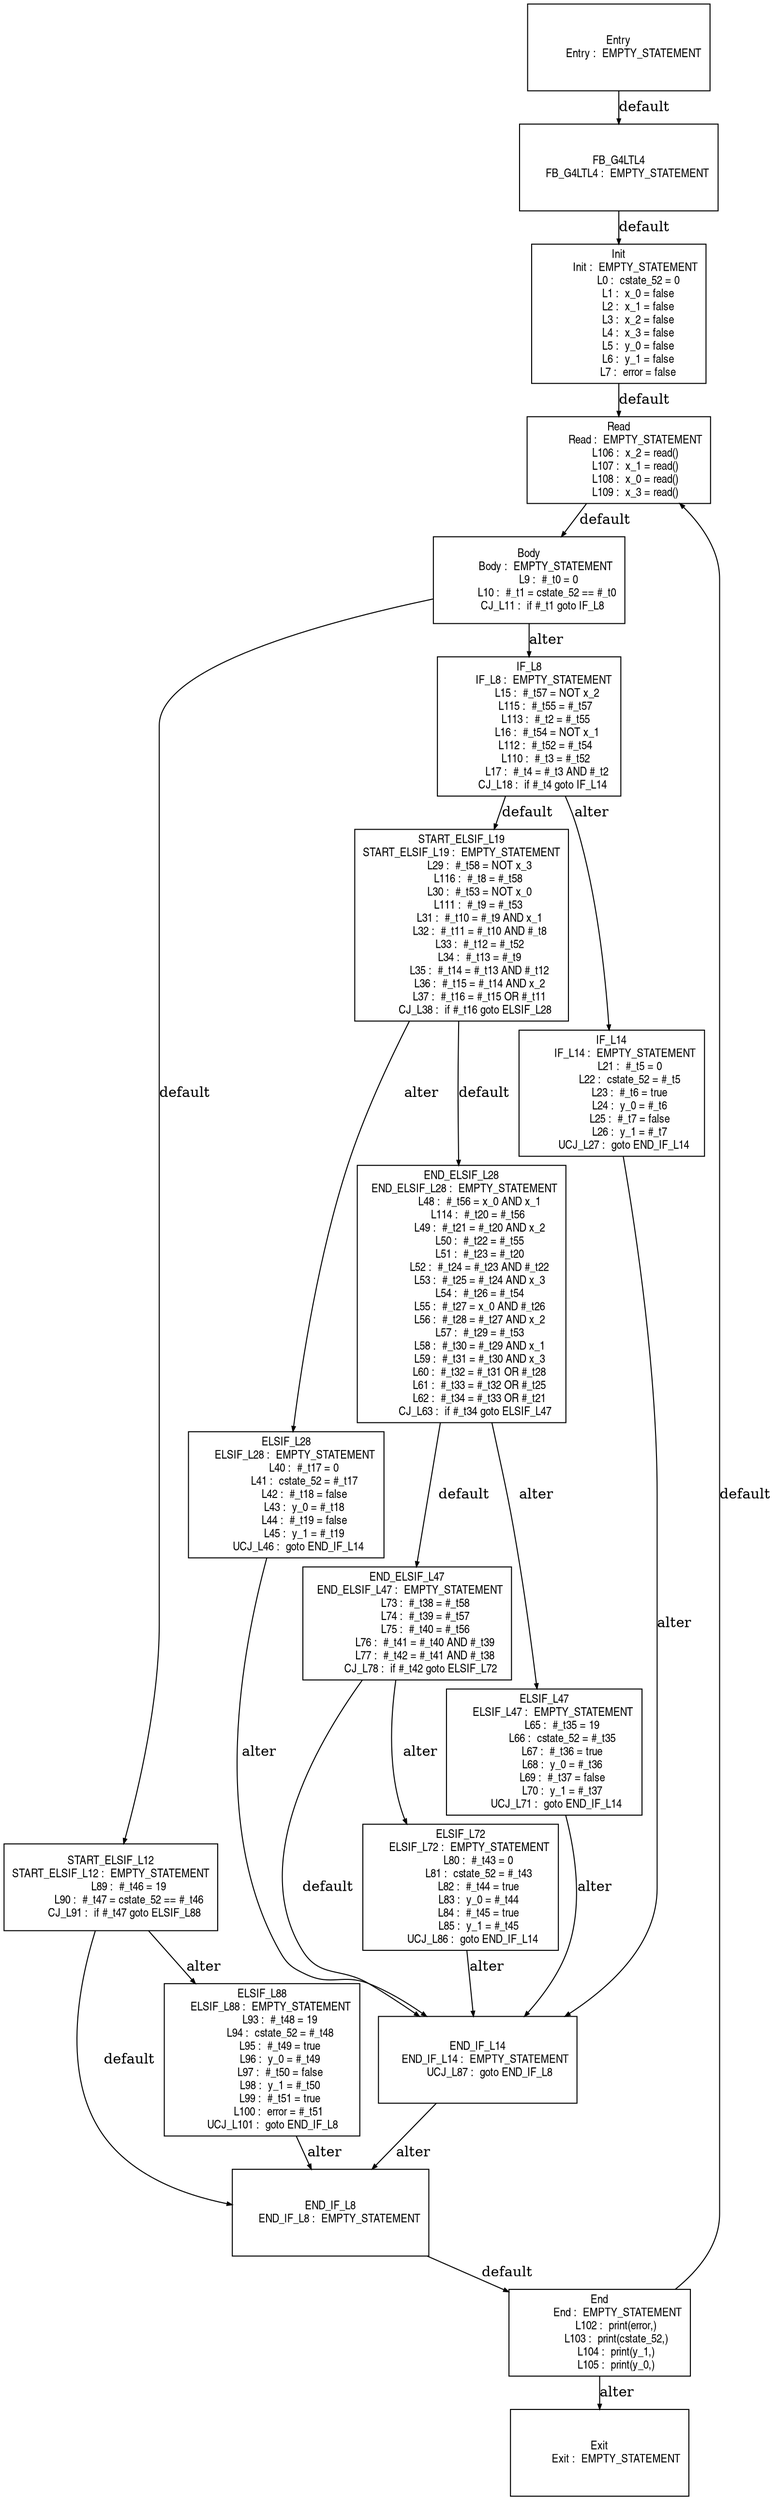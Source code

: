 digraph G {
  ranksep=.25;
  edge [arrowsize=.5]
  node [shape=rectangle, fontname="ArialNarrow",
        fontsize=12,  height=1.2];
  "FB_G4LTL4
      FB_G4LTL4 :  EMPTY_STATEMENT
"; "END_ELSIF_L47
  END_ELSIF_L47 :  EMPTY_STATEMENT
            L73 :  #_t38 = #_t58
            L74 :  #_t39 = #_t57
            L75 :  #_t40 = #_t56
            L76 :  #_t41 = #_t40 AND #_t39
            L77 :  #_t42 = #_t41 AND #_t38
         CJ_L78 :  if #_t42 goto ELSIF_L72
"; "ELSIF_L47
      ELSIF_L47 :  EMPTY_STATEMENT
            L65 :  #_t35 = 19
            L66 :  cstate_52 = #_t35
            L67 :  #_t36 = true
            L68 :  y_0 = #_t36
            L69 :  #_t37 = false
            L70 :  y_1 = #_t37
        UCJ_L71 :  goto END_IF_L14
"; "Read
           Read :  EMPTY_STATEMENT
           L106 :  x_2 = read()
           L107 :  x_1 = read()
           L108 :  x_0 = read()
           L109 :  x_3 = read()
"; "Exit
           Exit :  EMPTY_STATEMENT
"; "START_ELSIF_L19
START_ELSIF_L19 :  EMPTY_STATEMENT
            L29 :  #_t58 = NOT x_3
           L116 :  #_t8 = #_t58
            L30 :  #_t53 = NOT x_0
           L111 :  #_t9 = #_t53
            L31 :  #_t10 = #_t9 AND x_1
            L32 :  #_t11 = #_t10 AND #_t8
            L33 :  #_t12 = #_t52
            L34 :  #_t13 = #_t9
            L35 :  #_t14 = #_t13 AND #_t12
            L36 :  #_t15 = #_t14 AND x_2
            L37 :  #_t16 = #_t15 OR #_t11
         CJ_L38 :  if #_t16 goto ELSIF_L28
"; "ELSIF_L28
      ELSIF_L28 :  EMPTY_STATEMENT
            L40 :  #_t17 = 0
            L41 :  cstate_52 = #_t17
            L42 :  #_t18 = false
            L43 :  y_0 = #_t18
            L44 :  #_t19 = false
            L45 :  y_1 = #_t19
        UCJ_L46 :  goto END_IF_L14
"; "END_IF_L14
     END_IF_L14 :  EMPTY_STATEMENT
        UCJ_L87 :  goto END_IF_L8
"; "IF_L14
         IF_L14 :  EMPTY_STATEMENT
            L21 :  #_t5 = 0
            L22 :  cstate_52 = #_t5
            L23 :  #_t6 = true
            L24 :  y_0 = #_t6
            L25 :  #_t7 = false
            L26 :  y_1 = #_t7
        UCJ_L27 :  goto END_IF_L14
"; "START_ELSIF_L12
START_ELSIF_L12 :  EMPTY_STATEMENT
            L89 :  #_t46 = 19
            L90 :  #_t47 = cstate_52 == #_t46
         CJ_L91 :  if #_t47 goto ELSIF_L88
"; "END_ELSIF_L28
  END_ELSIF_L28 :  EMPTY_STATEMENT
            L48 :  #_t56 = x_0 AND x_1
           L114 :  #_t20 = #_t56
            L49 :  #_t21 = #_t20 AND x_2
            L50 :  #_t22 = #_t55
            L51 :  #_t23 = #_t20
            L52 :  #_t24 = #_t23 AND #_t22
            L53 :  #_t25 = #_t24 AND x_3
            L54 :  #_t26 = #_t54
            L55 :  #_t27 = x_0 AND #_t26
            L56 :  #_t28 = #_t27 AND x_2
            L57 :  #_t29 = #_t53
            L58 :  #_t30 = #_t29 AND x_1
            L59 :  #_t31 = #_t30 AND x_3
            L60 :  #_t32 = #_t31 OR #_t28
            L61 :  #_t33 = #_t32 OR #_t25
            L62 :  #_t34 = #_t33 OR #_t21
         CJ_L63 :  if #_t34 goto ELSIF_L47
"; "IF_L8
          IF_L8 :  EMPTY_STATEMENT
            L15 :  #_t57 = NOT x_2
           L115 :  #_t55 = #_t57
           L113 :  #_t2 = #_t55
            L16 :  #_t54 = NOT x_1
           L112 :  #_t52 = #_t54
           L110 :  #_t3 = #_t52
            L17 :  #_t4 = #_t3 AND #_t2
         CJ_L18 :  if #_t4 goto IF_L14
"; "END_IF_L8
      END_IF_L8 :  EMPTY_STATEMENT
"; "ELSIF_L88
      ELSIF_L88 :  EMPTY_STATEMENT
            L93 :  #_t48 = 19
            L94 :  cstate_52 = #_t48
            L95 :  #_t49 = true
            L96 :  y_0 = #_t49
            L97 :  #_t50 = false
            L98 :  y_1 = #_t50
            L99 :  #_t51 = true
           L100 :  error = #_t51
       UCJ_L101 :  goto END_IF_L8
"; "End
            End :  EMPTY_STATEMENT
           L102 :  print(error,)
           L103 :  print(cstate_52,)
           L104 :  print(y_1,)
           L105 :  print(y_0,)
"; "Entry
          Entry :  EMPTY_STATEMENT
"; "ELSIF_L72
      ELSIF_L72 :  EMPTY_STATEMENT
            L80 :  #_t43 = 0
            L81 :  cstate_52 = #_t43
            L82 :  #_t44 = true
            L83 :  y_0 = #_t44
            L84 :  #_t45 = true
            L85 :  y_1 = #_t45
        UCJ_L86 :  goto END_IF_L14
"; "Init
           Init :  EMPTY_STATEMENT
             L0 :  cstate_52 = 0
             L1 :  x_0 = false
             L2 :  x_1 = false
             L3 :  x_2 = false
             L4 :  x_3 = false
             L5 :  y_0 = false
             L6 :  y_1 = false
             L7 :  error = false
"; "Body
           Body :  EMPTY_STATEMENT
             L9 :  #_t0 = 0
            L10 :  #_t1 = cstate_52 == #_t0
         CJ_L11 :  if #_t1 goto IF_L8
"; 
  "FB_G4LTL4
      FB_G4LTL4 :  EMPTY_STATEMENT
" -> "Init
           Init :  EMPTY_STATEMENT
             L0 :  cstate_52 = 0
             L1 :  x_0 = false
             L2 :  x_1 = false
             L3 :  x_2 = false
             L4 :  x_3 = false
             L5 :  y_0 = false
             L6 :  y_1 = false
             L7 :  error = false
"  [label="default"];
  "Init
           Init :  EMPTY_STATEMENT
             L0 :  cstate_52 = 0
             L1 :  x_0 = false
             L2 :  x_1 = false
             L3 :  x_2 = false
             L4 :  x_3 = false
             L5 :  y_0 = false
             L6 :  y_1 = false
             L7 :  error = false
" -> "Read
           Read :  EMPTY_STATEMENT
           L106 :  x_2 = read()
           L107 :  x_1 = read()
           L108 :  x_0 = read()
           L109 :  x_3 = read()
"  [label="default"];
  "Body
           Body :  EMPTY_STATEMENT
             L9 :  #_t0 = 0
            L10 :  #_t1 = cstate_52 == #_t0
         CJ_L11 :  if #_t1 goto IF_L8
" -> "START_ELSIF_L12
START_ELSIF_L12 :  EMPTY_STATEMENT
            L89 :  #_t46 = 19
            L90 :  #_t47 = cstate_52 == #_t46
         CJ_L91 :  if #_t47 goto ELSIF_L88
"  [label="default"];
  "Body
           Body :  EMPTY_STATEMENT
             L9 :  #_t0 = 0
            L10 :  #_t1 = cstate_52 == #_t0
         CJ_L11 :  if #_t1 goto IF_L8
" -> "IF_L8
          IF_L8 :  EMPTY_STATEMENT
            L15 :  #_t57 = NOT x_2
           L115 :  #_t55 = #_t57
           L113 :  #_t2 = #_t55
            L16 :  #_t54 = NOT x_1
           L112 :  #_t52 = #_t54
           L110 :  #_t3 = #_t52
            L17 :  #_t4 = #_t3 AND #_t2
         CJ_L18 :  if #_t4 goto IF_L14
"  [label="alter"];
  "IF_L8
          IF_L8 :  EMPTY_STATEMENT
            L15 :  #_t57 = NOT x_2
           L115 :  #_t55 = #_t57
           L113 :  #_t2 = #_t55
            L16 :  #_t54 = NOT x_1
           L112 :  #_t52 = #_t54
           L110 :  #_t3 = #_t52
            L17 :  #_t4 = #_t3 AND #_t2
         CJ_L18 :  if #_t4 goto IF_L14
" -> "START_ELSIF_L19
START_ELSIF_L19 :  EMPTY_STATEMENT
            L29 :  #_t58 = NOT x_3
           L116 :  #_t8 = #_t58
            L30 :  #_t53 = NOT x_0
           L111 :  #_t9 = #_t53
            L31 :  #_t10 = #_t9 AND x_1
            L32 :  #_t11 = #_t10 AND #_t8
            L33 :  #_t12 = #_t52
            L34 :  #_t13 = #_t9
            L35 :  #_t14 = #_t13 AND #_t12
            L36 :  #_t15 = #_t14 AND x_2
            L37 :  #_t16 = #_t15 OR #_t11
         CJ_L38 :  if #_t16 goto ELSIF_L28
"  [label="default"];
  "IF_L8
          IF_L8 :  EMPTY_STATEMENT
            L15 :  #_t57 = NOT x_2
           L115 :  #_t55 = #_t57
           L113 :  #_t2 = #_t55
            L16 :  #_t54 = NOT x_1
           L112 :  #_t52 = #_t54
           L110 :  #_t3 = #_t52
            L17 :  #_t4 = #_t3 AND #_t2
         CJ_L18 :  if #_t4 goto IF_L14
" -> "IF_L14
         IF_L14 :  EMPTY_STATEMENT
            L21 :  #_t5 = 0
            L22 :  cstate_52 = #_t5
            L23 :  #_t6 = true
            L24 :  y_0 = #_t6
            L25 :  #_t7 = false
            L26 :  y_1 = #_t7
        UCJ_L27 :  goto END_IF_L14
"  [label="alter"];
  "IF_L14
         IF_L14 :  EMPTY_STATEMENT
            L21 :  #_t5 = 0
            L22 :  cstate_52 = #_t5
            L23 :  #_t6 = true
            L24 :  y_0 = #_t6
            L25 :  #_t7 = false
            L26 :  y_1 = #_t7
        UCJ_L27 :  goto END_IF_L14
" -> "END_IF_L14
     END_IF_L14 :  EMPTY_STATEMENT
        UCJ_L87 :  goto END_IF_L8
"  [label="alter"];
  "START_ELSIF_L19
START_ELSIF_L19 :  EMPTY_STATEMENT
            L29 :  #_t58 = NOT x_3
           L116 :  #_t8 = #_t58
            L30 :  #_t53 = NOT x_0
           L111 :  #_t9 = #_t53
            L31 :  #_t10 = #_t9 AND x_1
            L32 :  #_t11 = #_t10 AND #_t8
            L33 :  #_t12 = #_t52
            L34 :  #_t13 = #_t9
            L35 :  #_t14 = #_t13 AND #_t12
            L36 :  #_t15 = #_t14 AND x_2
            L37 :  #_t16 = #_t15 OR #_t11
         CJ_L38 :  if #_t16 goto ELSIF_L28
" -> "END_ELSIF_L28
  END_ELSIF_L28 :  EMPTY_STATEMENT
            L48 :  #_t56 = x_0 AND x_1
           L114 :  #_t20 = #_t56
            L49 :  #_t21 = #_t20 AND x_2
            L50 :  #_t22 = #_t55
            L51 :  #_t23 = #_t20
            L52 :  #_t24 = #_t23 AND #_t22
            L53 :  #_t25 = #_t24 AND x_3
            L54 :  #_t26 = #_t54
            L55 :  #_t27 = x_0 AND #_t26
            L56 :  #_t28 = #_t27 AND x_2
            L57 :  #_t29 = #_t53
            L58 :  #_t30 = #_t29 AND x_1
            L59 :  #_t31 = #_t30 AND x_3
            L60 :  #_t32 = #_t31 OR #_t28
            L61 :  #_t33 = #_t32 OR #_t25
            L62 :  #_t34 = #_t33 OR #_t21
         CJ_L63 :  if #_t34 goto ELSIF_L47
"  [label="default"];
  "START_ELSIF_L19
START_ELSIF_L19 :  EMPTY_STATEMENT
            L29 :  #_t58 = NOT x_3
           L116 :  #_t8 = #_t58
            L30 :  #_t53 = NOT x_0
           L111 :  #_t9 = #_t53
            L31 :  #_t10 = #_t9 AND x_1
            L32 :  #_t11 = #_t10 AND #_t8
            L33 :  #_t12 = #_t52
            L34 :  #_t13 = #_t9
            L35 :  #_t14 = #_t13 AND #_t12
            L36 :  #_t15 = #_t14 AND x_2
            L37 :  #_t16 = #_t15 OR #_t11
         CJ_L38 :  if #_t16 goto ELSIF_L28
" -> "ELSIF_L28
      ELSIF_L28 :  EMPTY_STATEMENT
            L40 :  #_t17 = 0
            L41 :  cstate_52 = #_t17
            L42 :  #_t18 = false
            L43 :  y_0 = #_t18
            L44 :  #_t19 = false
            L45 :  y_1 = #_t19
        UCJ_L46 :  goto END_IF_L14
"  [label="alter"];
  "ELSIF_L28
      ELSIF_L28 :  EMPTY_STATEMENT
            L40 :  #_t17 = 0
            L41 :  cstate_52 = #_t17
            L42 :  #_t18 = false
            L43 :  y_0 = #_t18
            L44 :  #_t19 = false
            L45 :  y_1 = #_t19
        UCJ_L46 :  goto END_IF_L14
" -> "END_IF_L14
     END_IF_L14 :  EMPTY_STATEMENT
        UCJ_L87 :  goto END_IF_L8
"  [label="alter"];
  "END_ELSIF_L28
  END_ELSIF_L28 :  EMPTY_STATEMENT
            L48 :  #_t56 = x_0 AND x_1
           L114 :  #_t20 = #_t56
            L49 :  #_t21 = #_t20 AND x_2
            L50 :  #_t22 = #_t55
            L51 :  #_t23 = #_t20
            L52 :  #_t24 = #_t23 AND #_t22
            L53 :  #_t25 = #_t24 AND x_3
            L54 :  #_t26 = #_t54
            L55 :  #_t27 = x_0 AND #_t26
            L56 :  #_t28 = #_t27 AND x_2
            L57 :  #_t29 = #_t53
            L58 :  #_t30 = #_t29 AND x_1
            L59 :  #_t31 = #_t30 AND x_3
            L60 :  #_t32 = #_t31 OR #_t28
            L61 :  #_t33 = #_t32 OR #_t25
            L62 :  #_t34 = #_t33 OR #_t21
         CJ_L63 :  if #_t34 goto ELSIF_L47
" -> "END_ELSIF_L47
  END_ELSIF_L47 :  EMPTY_STATEMENT
            L73 :  #_t38 = #_t58
            L74 :  #_t39 = #_t57
            L75 :  #_t40 = #_t56
            L76 :  #_t41 = #_t40 AND #_t39
            L77 :  #_t42 = #_t41 AND #_t38
         CJ_L78 :  if #_t42 goto ELSIF_L72
"  [label="default"];
  "END_ELSIF_L28
  END_ELSIF_L28 :  EMPTY_STATEMENT
            L48 :  #_t56 = x_0 AND x_1
           L114 :  #_t20 = #_t56
            L49 :  #_t21 = #_t20 AND x_2
            L50 :  #_t22 = #_t55
            L51 :  #_t23 = #_t20
            L52 :  #_t24 = #_t23 AND #_t22
            L53 :  #_t25 = #_t24 AND x_3
            L54 :  #_t26 = #_t54
            L55 :  #_t27 = x_0 AND #_t26
            L56 :  #_t28 = #_t27 AND x_2
            L57 :  #_t29 = #_t53
            L58 :  #_t30 = #_t29 AND x_1
            L59 :  #_t31 = #_t30 AND x_3
            L60 :  #_t32 = #_t31 OR #_t28
            L61 :  #_t33 = #_t32 OR #_t25
            L62 :  #_t34 = #_t33 OR #_t21
         CJ_L63 :  if #_t34 goto ELSIF_L47
" -> "ELSIF_L47
      ELSIF_L47 :  EMPTY_STATEMENT
            L65 :  #_t35 = 19
            L66 :  cstate_52 = #_t35
            L67 :  #_t36 = true
            L68 :  y_0 = #_t36
            L69 :  #_t37 = false
            L70 :  y_1 = #_t37
        UCJ_L71 :  goto END_IF_L14
"  [label="alter"];
  "ELSIF_L47
      ELSIF_L47 :  EMPTY_STATEMENT
            L65 :  #_t35 = 19
            L66 :  cstate_52 = #_t35
            L67 :  #_t36 = true
            L68 :  y_0 = #_t36
            L69 :  #_t37 = false
            L70 :  y_1 = #_t37
        UCJ_L71 :  goto END_IF_L14
" -> "END_IF_L14
     END_IF_L14 :  EMPTY_STATEMENT
        UCJ_L87 :  goto END_IF_L8
"  [label="alter"];
  "END_ELSIF_L47
  END_ELSIF_L47 :  EMPTY_STATEMENT
            L73 :  #_t38 = #_t58
            L74 :  #_t39 = #_t57
            L75 :  #_t40 = #_t56
            L76 :  #_t41 = #_t40 AND #_t39
            L77 :  #_t42 = #_t41 AND #_t38
         CJ_L78 :  if #_t42 goto ELSIF_L72
" -> "END_IF_L14
     END_IF_L14 :  EMPTY_STATEMENT
        UCJ_L87 :  goto END_IF_L8
"  [label="default"];
  "END_ELSIF_L47
  END_ELSIF_L47 :  EMPTY_STATEMENT
            L73 :  #_t38 = #_t58
            L74 :  #_t39 = #_t57
            L75 :  #_t40 = #_t56
            L76 :  #_t41 = #_t40 AND #_t39
            L77 :  #_t42 = #_t41 AND #_t38
         CJ_L78 :  if #_t42 goto ELSIF_L72
" -> "ELSIF_L72
      ELSIF_L72 :  EMPTY_STATEMENT
            L80 :  #_t43 = 0
            L81 :  cstate_52 = #_t43
            L82 :  #_t44 = true
            L83 :  y_0 = #_t44
            L84 :  #_t45 = true
            L85 :  y_1 = #_t45
        UCJ_L86 :  goto END_IF_L14
"  [label="alter"];
  "ELSIF_L72
      ELSIF_L72 :  EMPTY_STATEMENT
            L80 :  #_t43 = 0
            L81 :  cstate_52 = #_t43
            L82 :  #_t44 = true
            L83 :  y_0 = #_t44
            L84 :  #_t45 = true
            L85 :  y_1 = #_t45
        UCJ_L86 :  goto END_IF_L14
" -> "END_IF_L14
     END_IF_L14 :  EMPTY_STATEMENT
        UCJ_L87 :  goto END_IF_L8
"  [label="alter"];
  "END_IF_L14
     END_IF_L14 :  EMPTY_STATEMENT
        UCJ_L87 :  goto END_IF_L8
" -> "END_IF_L8
      END_IF_L8 :  EMPTY_STATEMENT
"  [label="alter"];
  "START_ELSIF_L12
START_ELSIF_L12 :  EMPTY_STATEMENT
            L89 :  #_t46 = 19
            L90 :  #_t47 = cstate_52 == #_t46
         CJ_L91 :  if #_t47 goto ELSIF_L88
" -> "END_IF_L8
      END_IF_L8 :  EMPTY_STATEMENT
"  [label="default"];
  "START_ELSIF_L12
START_ELSIF_L12 :  EMPTY_STATEMENT
            L89 :  #_t46 = 19
            L90 :  #_t47 = cstate_52 == #_t46
         CJ_L91 :  if #_t47 goto ELSIF_L88
" -> "ELSIF_L88
      ELSIF_L88 :  EMPTY_STATEMENT
            L93 :  #_t48 = 19
            L94 :  cstate_52 = #_t48
            L95 :  #_t49 = true
            L96 :  y_0 = #_t49
            L97 :  #_t50 = false
            L98 :  y_1 = #_t50
            L99 :  #_t51 = true
           L100 :  error = #_t51
       UCJ_L101 :  goto END_IF_L8
"  [label="alter"];
  "ELSIF_L88
      ELSIF_L88 :  EMPTY_STATEMENT
            L93 :  #_t48 = 19
            L94 :  cstate_52 = #_t48
            L95 :  #_t49 = true
            L96 :  y_0 = #_t49
            L97 :  #_t50 = false
            L98 :  y_1 = #_t50
            L99 :  #_t51 = true
           L100 :  error = #_t51
       UCJ_L101 :  goto END_IF_L8
" -> "END_IF_L8
      END_IF_L8 :  EMPTY_STATEMENT
"  [label="alter"];
  "END_IF_L8
      END_IF_L8 :  EMPTY_STATEMENT
" -> "End
            End :  EMPTY_STATEMENT
           L102 :  print(error,)
           L103 :  print(cstate_52,)
           L104 :  print(y_1,)
           L105 :  print(y_0,)
"  [label="default"];
  "Entry
          Entry :  EMPTY_STATEMENT
" -> "FB_G4LTL4
      FB_G4LTL4 :  EMPTY_STATEMENT
"  [label="default"];
  "End
            End :  EMPTY_STATEMENT
           L102 :  print(error,)
           L103 :  print(cstate_52,)
           L104 :  print(y_1,)
           L105 :  print(y_0,)
" -> "Read
           Read :  EMPTY_STATEMENT
           L106 :  x_2 = read()
           L107 :  x_1 = read()
           L108 :  x_0 = read()
           L109 :  x_3 = read()
"  [label="default"];
  "End
            End :  EMPTY_STATEMENT
           L102 :  print(error,)
           L103 :  print(cstate_52,)
           L104 :  print(y_1,)
           L105 :  print(y_0,)
" -> "Exit
           Exit :  EMPTY_STATEMENT
"  [label="alter"];
  "Read
           Read :  EMPTY_STATEMENT
           L106 :  x_2 = read()
           L107 :  x_1 = read()
           L108 :  x_0 = read()
           L109 :  x_3 = read()
" -> "Body
           Body :  EMPTY_STATEMENT
             L9 :  #_t0 = 0
            L10 :  #_t1 = cstate_52 == #_t0
         CJ_L11 :  if #_t1 goto IF_L8
"  [label="default"];
}
